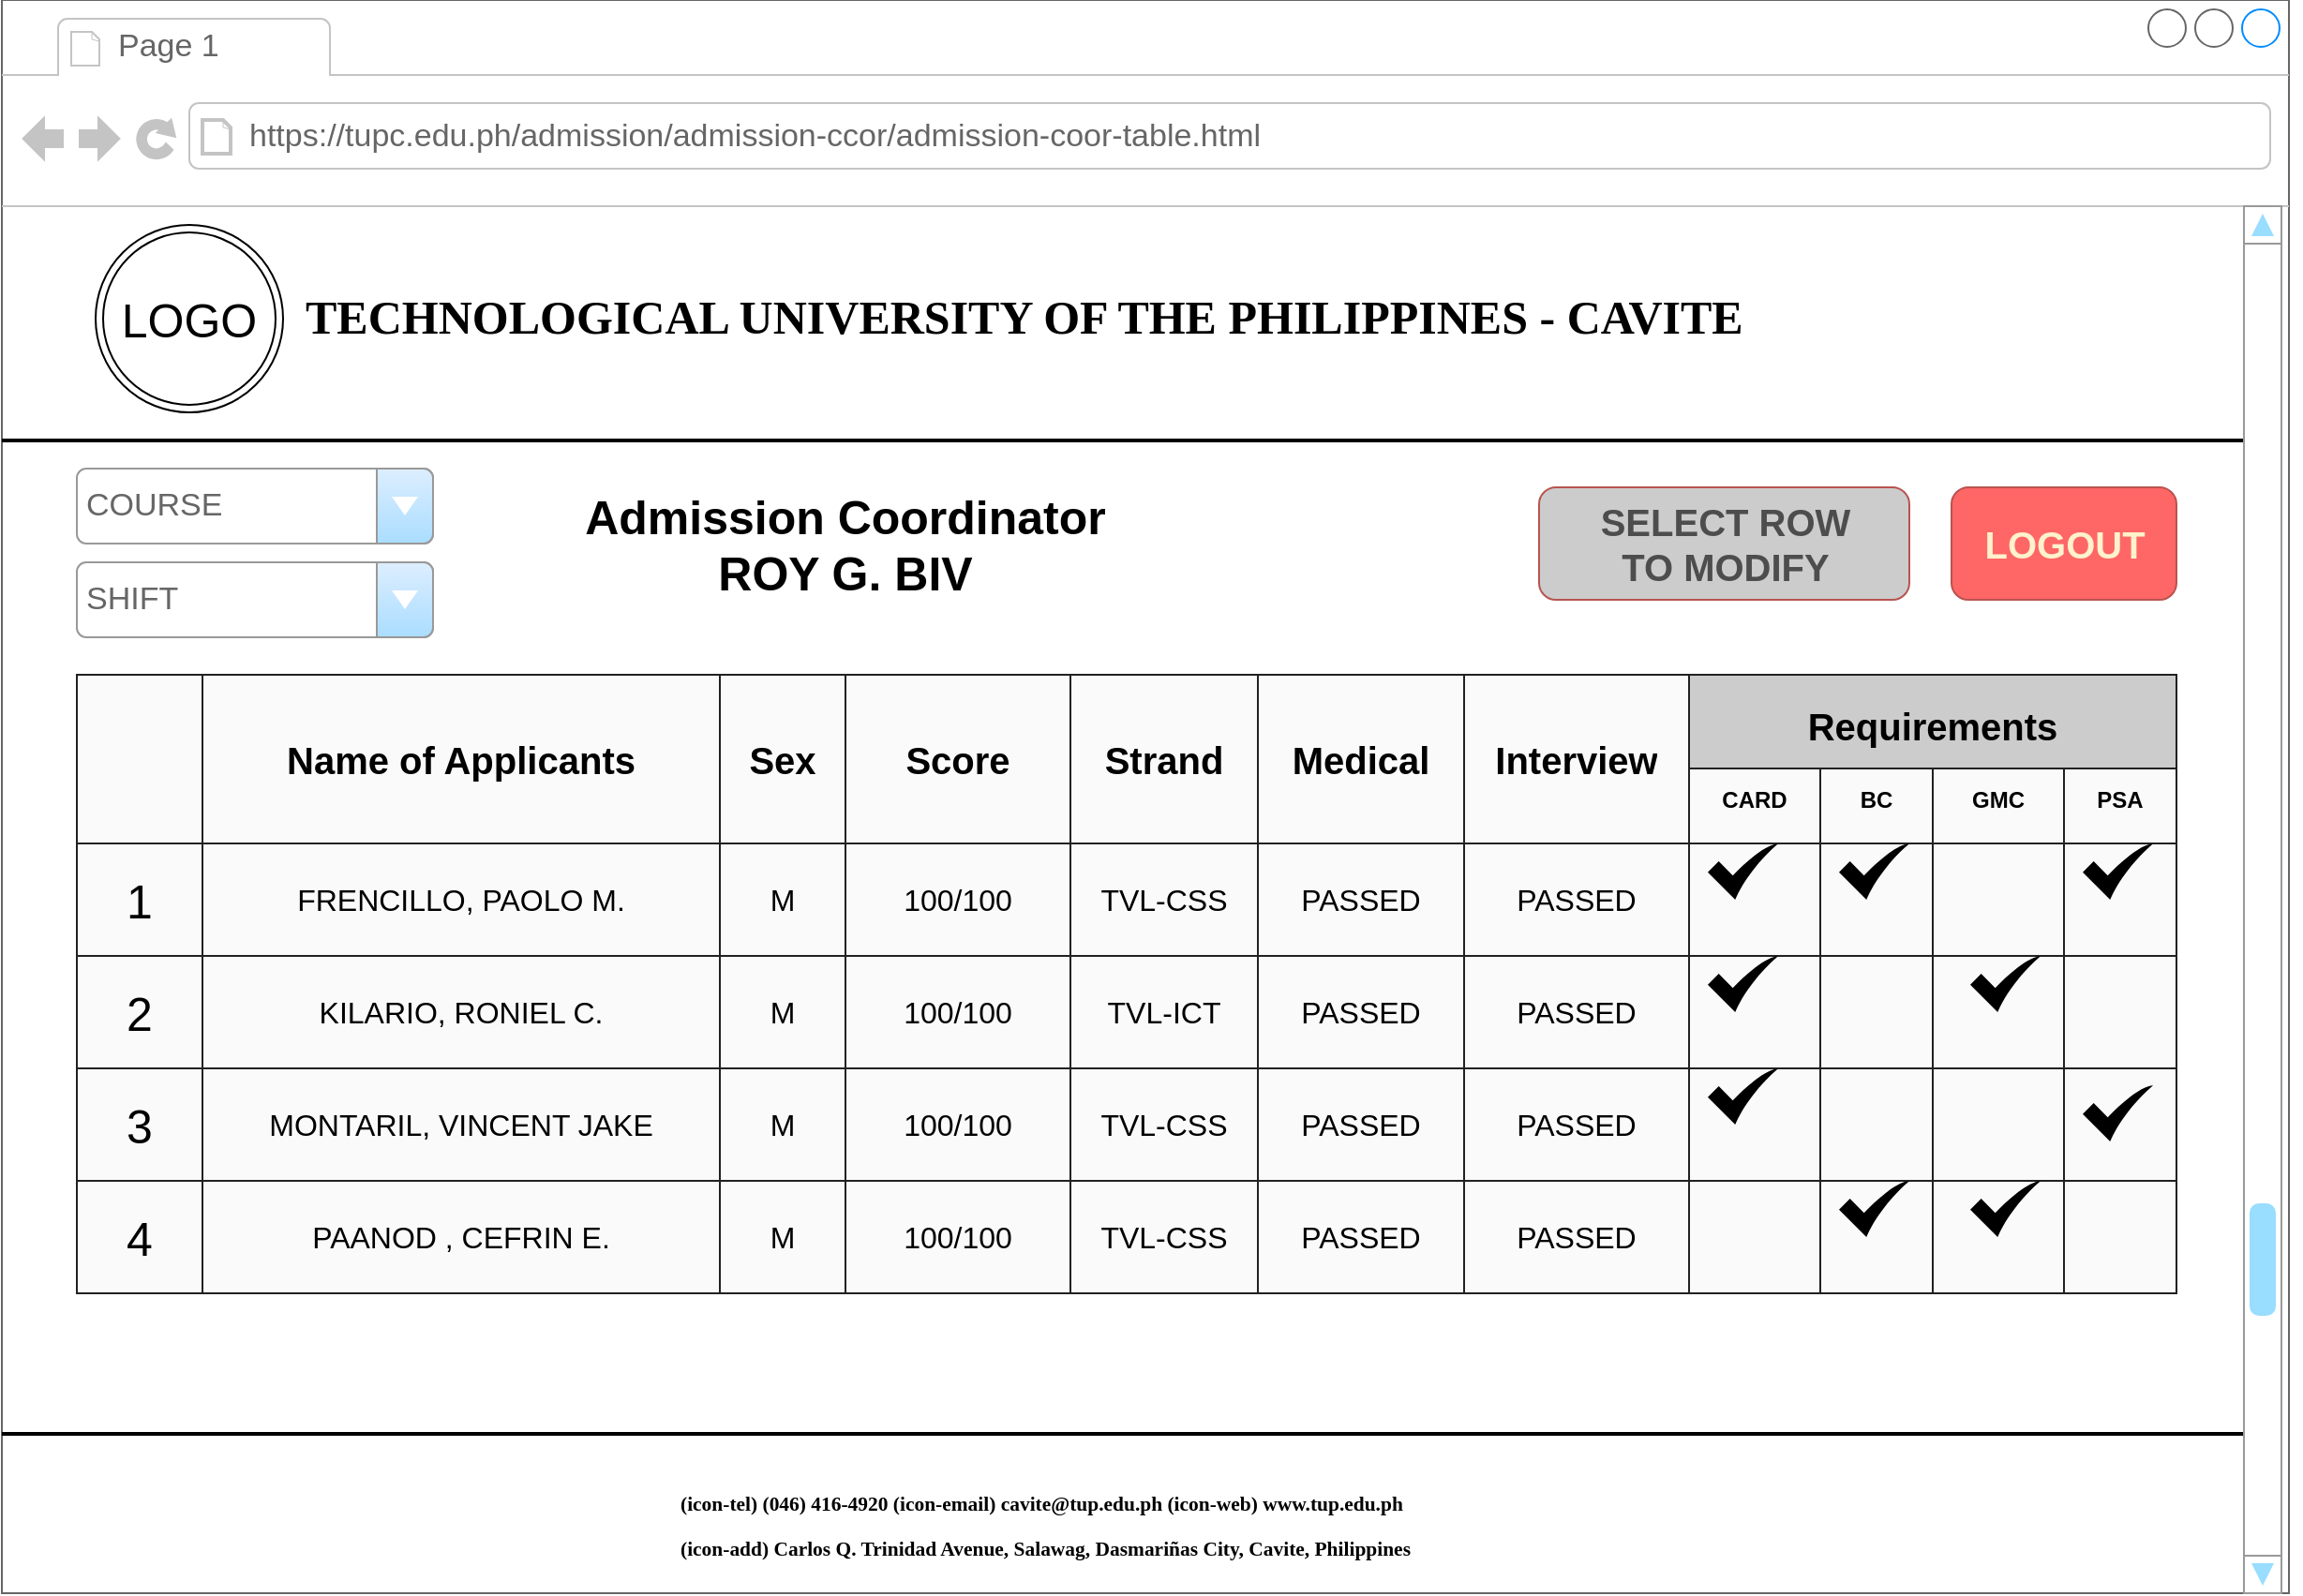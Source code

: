 <mxfile version="15.5.9" type="device"><diagram name="Page-1" id="03018318-947c-dd8e-b7a3-06fadd420f32"><mxGraphModel dx="-1179" dy="474" grid="1" gridSize="10" guides="1" tooltips="1" connect="1" arrows="1" fold="1" page="1" pageScale="1" pageWidth="1100" pageHeight="850" background="none" math="0" shadow="0"><root><mxCell id="0"/><mxCell id="1" parent="0"/><mxCell id="n0NQXah2rbM82Z7HPVSo-34" value="" style="strokeWidth=1;shadow=0;dashed=0;align=center;html=1;shape=mxgraph.mockup.containers.browserWindow;rSize=0;strokeColor=none;strokeColor2=#008cff;strokeColor3=#c4c4c4;mainText=,;recursiveResize=0;fontSize=25;fillColor=none;" parent="1" vertex="1"><mxGeometry x="2530" y="10" width="1220" height="850" as="geometry"/></mxCell><mxCell id="n0NQXah2rbM82Z7HPVSo-35" value="" style="line;strokeWidth=2;html=1;fontSize=25;" parent="n0NQXah2rbM82Z7HPVSo-34" vertex="1"><mxGeometry y="760" width="1210" height="10" as="geometry"/></mxCell><mxCell id="n0NQXah2rbM82Z7HPVSo-36" value="Page 1" style="strokeWidth=1;shadow=0;dashed=0;align=center;html=1;shape=mxgraph.mockup.containers.anchor;fontSize=17;fontColor=#666666;align=left;" parent="n0NQXah2rbM82Z7HPVSo-34" vertex="1"><mxGeometry x="60" y="12" width="110" height="26" as="geometry"/></mxCell><mxCell id="n0NQXah2rbM82Z7HPVSo-37" value="https://tupc.edu.ph/admission/admission-ccor/admission-coor-table.html" style="strokeWidth=1;shadow=0;dashed=0;align=center;html=1;shape=mxgraph.mockup.containers.anchor;rSize=0;fontSize=17;fontColor=#666666;align=left;" parent="n0NQXah2rbM82Z7HPVSo-34" vertex="1"><mxGeometry x="130" y="60" width="250" height="26" as="geometry"/></mxCell><mxCell id="n0NQXah2rbM82Z7HPVSo-38" value="&lt;h1&gt;&lt;b&gt;&lt;font style=&quot;font-size: 25px&quot;&gt;TECHNOLOGICAL UNIVERSITY OF THE PHILIPPINES - CAVITE&lt;/font&gt;&lt;/b&gt;&lt;/h1&gt;" style="text;html=1;points=[];align=left;verticalAlign=top;spacingTop=-4;fontSize=14;fontFamily=Verdana" parent="n0NQXah2rbM82Z7HPVSo-34" vertex="1"><mxGeometry x="160" y="130" width="540" height="60" as="geometry"/></mxCell><mxCell id="n0NQXah2rbM82Z7HPVSo-39" value="LOGO" style="ellipse;shape=doubleEllipse;whiteSpace=wrap;html=1;fontSize=25;" parent="n0NQXah2rbM82Z7HPVSo-34" vertex="1"><mxGeometry x="50" y="120" width="100" height="100" as="geometry"/></mxCell><mxCell id="n0NQXah2rbM82Z7HPVSo-40" value="" style="line;strokeWidth=2;html=1;fontSize=25;" parent="n0NQXah2rbM82Z7HPVSo-34" vertex="1"><mxGeometry y="230" width="1210" height="10" as="geometry"/></mxCell><mxCell id="n0NQXah2rbM82Z7HPVSo-41" value="" style="verticalLabelPosition=bottom;shadow=0;dashed=0;align=center;html=1;verticalAlign=top;strokeWidth=1;shape=mxgraph.mockup.navigation.scrollBar;strokeColor=#999999;barPos=20;fillColor2=#99ddff;strokeColor2=none;direction=north;fontSize=25;" parent="n0NQXah2rbM82Z7HPVSo-34" vertex="1"><mxGeometry x="1196" y="110" width="30" height="740" as="geometry"/></mxCell><mxCell id="n0NQXah2rbM82Z7HPVSo-42" value="&lt;span style=&quot;font-family: &amp;#34;euphemia&amp;#34; ; font-size: 10.72px ; font-weight: 700&quot;&gt;(icon-tel) (046) 416-4920 (icon-email) cavite@tup.edu.ph (icon-web) www.tup.edu.ph&lt;br&gt;&lt;/span&gt;&lt;span style=&quot;font-family: &amp;#34;euphemia&amp;#34; ; font-size: 10.72px ; font-weight: 700&quot;&gt;(icon-add) Carlos Q. Trinidad Avenue, Salawag, Dasmariñas City, Cavite, Philippines&lt;/span&gt;&lt;span style=&quot;font-family: &amp;#34;euphemia&amp;#34; ; font-size: 10.72px ; font-weight: 700&quot;&gt;&lt;br&gt;&lt;/span&gt;" style="rounded=0;whiteSpace=wrap;html=1;fontSize=20;strokeWidth=1;fillColor=none;align=left;verticalAlign=top;strokeColor=none;" parent="n0NQXah2rbM82Z7HPVSo-34" vertex="1"><mxGeometry x="360" y="780" width="480" height="60" as="geometry"/></mxCell><mxCell id="n0NQXah2rbM82Z7HPVSo-217" value="" style="shape=table;startSize=0;container=1;collapsible=0;childLayout=tableLayout;fontSize=12;strokeColor=#212121;fillColor=#FAFAFA;" parent="n0NQXah2rbM82Z7HPVSo-34" vertex="1"><mxGeometry x="40" y="360" width="1120" height="330" as="geometry"/></mxCell><mxCell id="n0NQXah2rbM82Z7HPVSo-218" value="" style="shape=partialRectangle;collapsible=0;dropTarget=0;pointerEvents=0;fillColor=none;top=0;left=0;bottom=0;right=0;points=[[0,0.5],[1,0.5]];portConstraint=eastwest;fontSize=12;strokeColor=#212121;" parent="n0NQXah2rbM82Z7HPVSo-217" vertex="1"><mxGeometry width="1120" height="90" as="geometry"/></mxCell><mxCell id="n0NQXah2rbM82Z7HPVSo-219" value="" style="shape=partialRectangle;html=1;whiteSpace=wrap;connectable=0;overflow=hidden;fillColor=none;top=0;left=0;bottom=0;right=0;pointerEvents=1;fontSize=12;strokeColor=#212121;" parent="n0NQXah2rbM82Z7HPVSo-218" vertex="1"><mxGeometry width="67" height="90" as="geometry"><mxRectangle width="67" height="90" as="alternateBounds"/></mxGeometry></mxCell><mxCell id="n0NQXah2rbM82Z7HPVSo-220" value="&lt;span style=&quot;font-size: 20px&quot;&gt;&lt;b&gt;Name of Applicants&lt;/b&gt;&lt;/span&gt;" style="shape=partialRectangle;html=1;whiteSpace=wrap;connectable=0;overflow=hidden;fillColor=none;top=0;left=0;bottom=0;right=0;pointerEvents=1;fontSize=12;strokeColor=#212121;" parent="n0NQXah2rbM82Z7HPVSo-218" vertex="1"><mxGeometry x="67" width="276" height="90" as="geometry"><mxRectangle width="276" height="90" as="alternateBounds"/></mxGeometry></mxCell><mxCell id="n0NQXah2rbM82Z7HPVSo-221" value="&lt;font style=&quot;font-size: 20px&quot;&gt;&lt;b&gt;Sex&lt;/b&gt;&lt;/font&gt;" style="shape=partialRectangle;html=1;whiteSpace=wrap;connectable=0;overflow=hidden;fillColor=none;top=0;left=0;bottom=0;right=0;pointerEvents=1;fontSize=12;strokeColor=#212121;" parent="n0NQXah2rbM82Z7HPVSo-218" vertex="1"><mxGeometry x="343" width="67" height="90" as="geometry"><mxRectangle width="67" height="90" as="alternateBounds"/></mxGeometry></mxCell><mxCell id="n0NQXah2rbM82Z7HPVSo-222" value="&lt;font style=&quot;font-size: 20px&quot;&gt;&lt;b&gt;Score&lt;/b&gt;&lt;/font&gt;" style="shape=partialRectangle;html=1;whiteSpace=wrap;connectable=0;overflow=hidden;fillColor=none;top=0;left=0;bottom=0;right=0;pointerEvents=1;fontSize=12;strokeColor=#212121;" parent="n0NQXah2rbM82Z7HPVSo-218" vertex="1"><mxGeometry x="410" width="120" height="90" as="geometry"><mxRectangle width="120" height="90" as="alternateBounds"/></mxGeometry></mxCell><mxCell id="n0NQXah2rbM82Z7HPVSo-223" value="&lt;font style=&quot;font-size: 20px&quot;&gt;&lt;b&gt;Strand&lt;/b&gt;&lt;/font&gt;" style="shape=partialRectangle;html=1;whiteSpace=wrap;connectable=0;overflow=hidden;fillColor=none;top=0;left=0;bottom=0;right=0;pointerEvents=1;fontSize=12;strokeColor=#212121;" parent="n0NQXah2rbM82Z7HPVSo-218" vertex="1"><mxGeometry x="530" width="100" height="90" as="geometry"><mxRectangle width="100" height="90" as="alternateBounds"/></mxGeometry></mxCell><mxCell id="n0NQXah2rbM82Z7HPVSo-224" value="&lt;b&gt;&lt;font style=&quot;font-size: 20px&quot;&gt;Medical&lt;/font&gt;&lt;/b&gt;" style="shape=partialRectangle;html=1;whiteSpace=wrap;connectable=0;overflow=hidden;fillColor=none;top=0;left=0;bottom=0;right=0;pointerEvents=1;fontSize=12;strokeColor=#212121;" parent="n0NQXah2rbM82Z7HPVSo-218" vertex="1"><mxGeometry x="630" width="110" height="90" as="geometry"><mxRectangle width="110" height="90" as="alternateBounds"/></mxGeometry></mxCell><mxCell id="n0NQXah2rbM82Z7HPVSo-225" value="&lt;b&gt;&lt;font style=&quot;font-size: 20px&quot;&gt;Interview&lt;/font&gt;&lt;/b&gt;" style="shape=partialRectangle;html=1;whiteSpace=wrap;connectable=0;overflow=hidden;fillColor=none;top=0;left=0;bottom=0;right=0;pointerEvents=1;fontSize=12;strokeColor=#212121;" parent="n0NQXah2rbM82Z7HPVSo-218" vertex="1"><mxGeometry x="740" width="120" height="90" as="geometry"><mxRectangle width="120" height="90" as="alternateBounds"/></mxGeometry></mxCell><mxCell id="n0NQXah2rbM82Z7HPVSo-226" value="&lt;b&gt;&lt;br&gt;&lt;br&gt;&lt;br&gt;CARD&lt;/b&gt;" style="shape=partialRectangle;html=1;whiteSpace=wrap;connectable=0;overflow=hidden;fillColor=none;top=0;left=0;bottom=0;right=0;pointerEvents=1;fontSize=12;strokeColor=#212121;" parent="n0NQXah2rbM82Z7HPVSo-218" vertex="1"><mxGeometry x="860" width="70" height="90" as="geometry"><mxRectangle width="70" height="90" as="alternateBounds"/></mxGeometry></mxCell><mxCell id="n0NQXah2rbM82Z7HPVSo-227" value="&lt;b&gt;&lt;br&gt;&lt;br&gt;&lt;br&gt;BC&lt;/b&gt;" style="shape=partialRectangle;html=1;whiteSpace=wrap;connectable=0;overflow=hidden;fillColor=none;top=0;left=0;bottom=0;right=0;pointerEvents=1;fontSize=12;strokeColor=#212121;" parent="n0NQXah2rbM82Z7HPVSo-218" vertex="1"><mxGeometry x="930" width="60" height="90" as="geometry"><mxRectangle width="60" height="90" as="alternateBounds"/></mxGeometry></mxCell><mxCell id="n0NQXah2rbM82Z7HPVSo-228" value="&lt;b&gt;&lt;br&gt;&lt;br&gt;&lt;br&gt;GMC&lt;/b&gt;" style="shape=partialRectangle;html=1;whiteSpace=wrap;connectable=0;overflow=hidden;fillColor=none;top=0;left=0;bottom=0;right=0;pointerEvents=1;fontSize=12;strokeColor=#212121;" parent="n0NQXah2rbM82Z7HPVSo-218" vertex="1"><mxGeometry x="990" width="70" height="90" as="geometry"><mxRectangle width="70" height="90" as="alternateBounds"/></mxGeometry></mxCell><mxCell id="n0NQXah2rbM82Z7HPVSo-229" value="&lt;b&gt;&lt;br&gt;&lt;br&gt;&lt;br&gt;PSA&lt;/b&gt;" style="shape=partialRectangle;html=1;whiteSpace=wrap;connectable=0;overflow=hidden;fillColor=none;top=0;left=0;bottom=0;right=0;pointerEvents=1;fontSize=12;strokeColor=#212121;" parent="n0NQXah2rbM82Z7HPVSo-218" vertex="1"><mxGeometry x="1060" width="60" height="90" as="geometry"><mxRectangle width="60" height="90" as="alternateBounds"/></mxGeometry></mxCell><mxCell id="n0NQXah2rbM82Z7HPVSo-230" value="" style="shape=partialRectangle;collapsible=0;dropTarget=0;pointerEvents=0;fillColor=none;top=0;left=0;bottom=0;right=0;points=[[0,0.5],[1,0.5]];portConstraint=eastwest;fontSize=12;strokeColor=#212121;" parent="n0NQXah2rbM82Z7HPVSo-217" vertex="1"><mxGeometry y="90" width="1120" height="60" as="geometry"/></mxCell><mxCell id="n0NQXah2rbM82Z7HPVSo-231" value="&lt;font style=&quot;font-size: 25px&quot;&gt;1&lt;/font&gt;" style="shape=partialRectangle;html=1;whiteSpace=wrap;connectable=0;overflow=hidden;fillColor=none;top=0;left=0;bottom=0;right=0;pointerEvents=1;fontSize=12;strokeColor=#212121;" parent="n0NQXah2rbM82Z7HPVSo-230" vertex="1"><mxGeometry width="67" height="60" as="geometry"><mxRectangle width="67" height="60" as="alternateBounds"/></mxGeometry></mxCell><mxCell id="n0NQXah2rbM82Z7HPVSo-232" value="&lt;font style=&quot;font-size: 16px&quot;&gt;FRENCILLO, PAOLO M.&lt;/font&gt;" style="shape=partialRectangle;html=1;whiteSpace=wrap;connectable=0;overflow=hidden;fillColor=none;top=0;left=0;bottom=0;right=0;pointerEvents=1;fontSize=12;strokeColor=#212121;" parent="n0NQXah2rbM82Z7HPVSo-230" vertex="1"><mxGeometry x="67" width="276" height="60" as="geometry"><mxRectangle width="276" height="60" as="alternateBounds"/></mxGeometry></mxCell><mxCell id="n0NQXah2rbM82Z7HPVSo-233" value="&lt;font style=&quot;font-size: 16px&quot;&gt;M&lt;/font&gt;" style="shape=partialRectangle;html=1;whiteSpace=wrap;connectable=0;overflow=hidden;fillColor=none;top=0;left=0;bottom=0;right=0;pointerEvents=1;fontSize=12;strokeColor=#212121;" parent="n0NQXah2rbM82Z7HPVSo-230" vertex="1"><mxGeometry x="343" width="67" height="60" as="geometry"><mxRectangle width="67" height="60" as="alternateBounds"/></mxGeometry></mxCell><mxCell id="n0NQXah2rbM82Z7HPVSo-234" value="&lt;font style=&quot;font-size: 16px&quot;&gt;100/100&lt;/font&gt;" style="shape=partialRectangle;html=1;whiteSpace=wrap;connectable=0;overflow=hidden;fillColor=none;top=0;left=0;bottom=0;right=0;pointerEvents=1;fontSize=12;strokeColor=#212121;" parent="n0NQXah2rbM82Z7HPVSo-230" vertex="1"><mxGeometry x="410" width="120" height="60" as="geometry"><mxRectangle width="120" height="60" as="alternateBounds"/></mxGeometry></mxCell><mxCell id="n0NQXah2rbM82Z7HPVSo-235" value="&lt;font style=&quot;font-size: 16px&quot;&gt;TVL-CSS&lt;/font&gt;" style="shape=partialRectangle;html=1;whiteSpace=wrap;connectable=0;overflow=hidden;fillColor=none;top=0;left=0;bottom=0;right=0;pointerEvents=1;fontSize=12;strokeColor=#212121;" parent="n0NQXah2rbM82Z7HPVSo-230" vertex="1"><mxGeometry x="530" width="100" height="60" as="geometry"><mxRectangle width="100" height="60" as="alternateBounds"/></mxGeometry></mxCell><mxCell id="n0NQXah2rbM82Z7HPVSo-236" value="&lt;font style=&quot;font-size: 16px&quot;&gt;PASSED&lt;/font&gt;" style="shape=partialRectangle;html=1;whiteSpace=wrap;connectable=0;overflow=hidden;fillColor=none;top=0;left=0;bottom=0;right=0;pointerEvents=1;fontSize=12;strokeColor=#212121;" parent="n0NQXah2rbM82Z7HPVSo-230" vertex="1"><mxGeometry x="630" width="110" height="60" as="geometry"><mxRectangle width="110" height="60" as="alternateBounds"/></mxGeometry></mxCell><mxCell id="n0NQXah2rbM82Z7HPVSo-237" value="&lt;font style=&quot;font-size: 16px&quot;&gt;PASSED&lt;/font&gt;" style="shape=partialRectangle;html=1;whiteSpace=wrap;connectable=0;overflow=hidden;fillColor=none;top=0;left=0;bottom=0;right=0;pointerEvents=1;fontSize=12;strokeColor=#212121;" parent="n0NQXah2rbM82Z7HPVSo-230" vertex="1"><mxGeometry x="740" width="120" height="60" as="geometry"><mxRectangle width="120" height="60" as="alternateBounds"/></mxGeometry></mxCell><mxCell id="n0NQXah2rbM82Z7HPVSo-238" value="" style="shape=partialRectangle;html=1;whiteSpace=wrap;connectable=0;overflow=hidden;fillColor=none;top=0;left=0;bottom=0;right=0;pointerEvents=1;fontSize=12;strokeColor=#212121;" parent="n0NQXah2rbM82Z7HPVSo-230" vertex="1"><mxGeometry x="860" width="70" height="60" as="geometry"><mxRectangle width="70" height="60" as="alternateBounds"/></mxGeometry></mxCell><mxCell id="n0NQXah2rbM82Z7HPVSo-239" value="" style="shape=partialRectangle;html=1;whiteSpace=wrap;connectable=0;overflow=hidden;fillColor=none;top=0;left=0;bottom=0;right=0;pointerEvents=1;fontSize=12;strokeColor=#212121;" parent="n0NQXah2rbM82Z7HPVSo-230" vertex="1"><mxGeometry x="930" width="60" height="60" as="geometry"><mxRectangle width="60" height="60" as="alternateBounds"/></mxGeometry></mxCell><mxCell id="n0NQXah2rbM82Z7HPVSo-240" value="" style="shape=partialRectangle;html=1;whiteSpace=wrap;connectable=0;overflow=hidden;fillColor=none;top=0;left=0;bottom=0;right=0;pointerEvents=1;fontSize=12;strokeColor=#212121;" parent="n0NQXah2rbM82Z7HPVSo-230" vertex="1"><mxGeometry x="990" width="70" height="60" as="geometry"><mxRectangle width="70" height="60" as="alternateBounds"/></mxGeometry></mxCell><mxCell id="n0NQXah2rbM82Z7HPVSo-241" value="" style="shape=partialRectangle;html=1;whiteSpace=wrap;connectable=0;overflow=hidden;fillColor=none;top=0;left=0;bottom=0;right=0;pointerEvents=1;fontSize=12;strokeColor=#212121;" parent="n0NQXah2rbM82Z7HPVSo-230" vertex="1"><mxGeometry x="1060" width="60" height="60" as="geometry"><mxRectangle width="60" height="60" as="alternateBounds"/></mxGeometry></mxCell><mxCell id="n0NQXah2rbM82Z7HPVSo-242" value="" style="shape=partialRectangle;collapsible=0;dropTarget=0;pointerEvents=0;fillColor=none;top=0;left=0;bottom=0;right=0;points=[[0,0.5],[1,0.5]];portConstraint=eastwest;fontSize=12;strokeColor=#212121;" parent="n0NQXah2rbM82Z7HPVSo-217" vertex="1"><mxGeometry y="150" width="1120" height="60" as="geometry"/></mxCell><mxCell id="n0NQXah2rbM82Z7HPVSo-243" value="&lt;font style=&quot;font-size: 25px&quot;&gt;2&lt;/font&gt;" style="shape=partialRectangle;html=1;whiteSpace=wrap;connectable=0;overflow=hidden;fillColor=none;top=0;left=0;bottom=0;right=0;pointerEvents=1;fontSize=12;strokeColor=#212121;" parent="n0NQXah2rbM82Z7HPVSo-242" vertex="1"><mxGeometry width="67" height="60" as="geometry"><mxRectangle width="67" height="60" as="alternateBounds"/></mxGeometry></mxCell><mxCell id="n0NQXah2rbM82Z7HPVSo-244" value="&lt;span style=&quot;font-size: 16px&quot;&gt;KILARIO, RONIEL C.&lt;/span&gt;" style="shape=partialRectangle;html=1;whiteSpace=wrap;connectable=0;overflow=hidden;fillColor=none;top=0;left=0;bottom=0;right=0;pointerEvents=1;fontSize=12;strokeColor=#212121;" parent="n0NQXah2rbM82Z7HPVSo-242" vertex="1"><mxGeometry x="67" width="276" height="60" as="geometry"><mxRectangle width="276" height="60" as="alternateBounds"/></mxGeometry></mxCell><mxCell id="n0NQXah2rbM82Z7HPVSo-245" value="&lt;span style=&quot;font-size: 16px&quot;&gt;M&lt;/span&gt;" style="shape=partialRectangle;html=1;whiteSpace=wrap;connectable=0;overflow=hidden;fillColor=none;top=0;left=0;bottom=0;right=0;pointerEvents=1;fontSize=12;strokeColor=#212121;" parent="n0NQXah2rbM82Z7HPVSo-242" vertex="1"><mxGeometry x="343" width="67" height="60" as="geometry"><mxRectangle width="67" height="60" as="alternateBounds"/></mxGeometry></mxCell><mxCell id="n0NQXah2rbM82Z7HPVSo-246" value="&lt;span style=&quot;font-size: 16px&quot;&gt;100/100&lt;/span&gt;" style="shape=partialRectangle;html=1;whiteSpace=wrap;connectable=0;overflow=hidden;fillColor=none;top=0;left=0;bottom=0;right=0;pointerEvents=1;fontSize=12;strokeColor=#212121;" parent="n0NQXah2rbM82Z7HPVSo-242" vertex="1"><mxGeometry x="410" width="120" height="60" as="geometry"><mxRectangle width="120" height="60" as="alternateBounds"/></mxGeometry></mxCell><mxCell id="n0NQXah2rbM82Z7HPVSo-247" value="&lt;span style=&quot;font-size: 16px&quot;&gt;TVL-ICT&lt;/span&gt;" style="shape=partialRectangle;html=1;whiteSpace=wrap;connectable=0;overflow=hidden;fillColor=none;top=0;left=0;bottom=0;right=0;pointerEvents=1;fontSize=12;strokeColor=#212121;" parent="n0NQXah2rbM82Z7HPVSo-242" vertex="1"><mxGeometry x="530" width="100" height="60" as="geometry"><mxRectangle width="100" height="60" as="alternateBounds"/></mxGeometry></mxCell><mxCell id="n0NQXah2rbM82Z7HPVSo-248" value="&lt;span style=&quot;font-size: 16px&quot;&gt;PASSED&lt;/span&gt;" style="shape=partialRectangle;html=1;whiteSpace=wrap;connectable=0;overflow=hidden;fillColor=none;top=0;left=0;bottom=0;right=0;pointerEvents=1;fontSize=12;strokeColor=#212121;" parent="n0NQXah2rbM82Z7HPVSo-242" vertex="1"><mxGeometry x="630" width="110" height="60" as="geometry"><mxRectangle width="110" height="60" as="alternateBounds"/></mxGeometry></mxCell><mxCell id="n0NQXah2rbM82Z7HPVSo-249" value="&lt;span style=&quot;font-size: 16px&quot;&gt;PASSED&lt;/span&gt;" style="shape=partialRectangle;html=1;whiteSpace=wrap;connectable=0;overflow=hidden;fillColor=none;top=0;left=0;bottom=0;right=0;pointerEvents=1;fontSize=12;strokeColor=#212121;" parent="n0NQXah2rbM82Z7HPVSo-242" vertex="1"><mxGeometry x="740" width="120" height="60" as="geometry"><mxRectangle width="120" height="60" as="alternateBounds"/></mxGeometry></mxCell><mxCell id="n0NQXah2rbM82Z7HPVSo-250" value="" style="shape=partialRectangle;html=1;whiteSpace=wrap;connectable=0;overflow=hidden;fillColor=none;top=0;left=0;bottom=0;right=0;pointerEvents=1;fontSize=12;strokeColor=#212121;" parent="n0NQXah2rbM82Z7HPVSo-242" vertex="1"><mxGeometry x="860" width="70" height="60" as="geometry"><mxRectangle width="70" height="60" as="alternateBounds"/></mxGeometry></mxCell><mxCell id="n0NQXah2rbM82Z7HPVSo-251" value="" style="shape=partialRectangle;html=1;whiteSpace=wrap;connectable=0;overflow=hidden;fillColor=none;top=0;left=0;bottom=0;right=0;pointerEvents=1;fontSize=12;strokeColor=#212121;" parent="n0NQXah2rbM82Z7HPVSo-242" vertex="1"><mxGeometry x="930" width="60" height="60" as="geometry"><mxRectangle width="60" height="60" as="alternateBounds"/></mxGeometry></mxCell><mxCell id="n0NQXah2rbM82Z7HPVSo-252" value="" style="shape=partialRectangle;html=1;whiteSpace=wrap;connectable=0;overflow=hidden;fillColor=none;top=0;left=0;bottom=0;right=0;pointerEvents=1;fontSize=12;strokeColor=#212121;" parent="n0NQXah2rbM82Z7HPVSo-242" vertex="1"><mxGeometry x="990" width="70" height="60" as="geometry"><mxRectangle width="70" height="60" as="alternateBounds"/></mxGeometry></mxCell><mxCell id="n0NQXah2rbM82Z7HPVSo-253" value="" style="shape=partialRectangle;html=1;whiteSpace=wrap;connectable=0;overflow=hidden;fillColor=none;top=0;left=0;bottom=0;right=0;pointerEvents=1;fontSize=12;strokeColor=#212121;" parent="n0NQXah2rbM82Z7HPVSo-242" vertex="1"><mxGeometry x="1060" width="60" height="60" as="geometry"><mxRectangle width="60" height="60" as="alternateBounds"/></mxGeometry></mxCell><mxCell id="n0NQXah2rbM82Z7HPVSo-254" value="" style="shape=partialRectangle;collapsible=0;dropTarget=0;pointerEvents=0;fillColor=none;top=0;left=0;bottom=0;right=0;points=[[0,0.5],[1,0.5]];portConstraint=eastwest;fontSize=12;strokeColor=#212121;" parent="n0NQXah2rbM82Z7HPVSo-217" vertex="1"><mxGeometry y="210" width="1120" height="60" as="geometry"/></mxCell><mxCell id="n0NQXah2rbM82Z7HPVSo-255" value="&lt;font style=&quot;font-size: 25px&quot;&gt;3&lt;/font&gt;" style="shape=partialRectangle;html=1;whiteSpace=wrap;connectable=0;overflow=hidden;fillColor=none;top=0;left=0;bottom=0;right=0;pointerEvents=1;fontSize=12;strokeColor=#212121;" parent="n0NQXah2rbM82Z7HPVSo-254" vertex="1"><mxGeometry width="67" height="60" as="geometry"><mxRectangle width="67" height="60" as="alternateBounds"/></mxGeometry></mxCell><mxCell id="n0NQXah2rbM82Z7HPVSo-256" value="&lt;span style=&quot;font-size: 16px&quot;&gt;MONTARIL, VINCENT JAKE&lt;/span&gt;" style="shape=partialRectangle;html=1;whiteSpace=wrap;connectable=0;overflow=hidden;fillColor=none;top=0;left=0;bottom=0;right=0;pointerEvents=1;fontSize=12;strokeColor=#212121;" parent="n0NQXah2rbM82Z7HPVSo-254" vertex="1"><mxGeometry x="67" width="276" height="60" as="geometry"><mxRectangle width="276" height="60" as="alternateBounds"/></mxGeometry></mxCell><mxCell id="n0NQXah2rbM82Z7HPVSo-257" value="&lt;span style=&quot;font-size: 16px&quot;&gt;M&lt;/span&gt;" style="shape=partialRectangle;html=1;whiteSpace=wrap;connectable=0;overflow=hidden;fillColor=none;top=0;left=0;bottom=0;right=0;pointerEvents=1;fontSize=12;strokeColor=#212121;" parent="n0NQXah2rbM82Z7HPVSo-254" vertex="1"><mxGeometry x="343" width="67" height="60" as="geometry"><mxRectangle width="67" height="60" as="alternateBounds"/></mxGeometry></mxCell><mxCell id="n0NQXah2rbM82Z7HPVSo-258" value="&lt;span style=&quot;font-size: 16px&quot;&gt;100/100&lt;/span&gt;" style="shape=partialRectangle;html=1;whiteSpace=wrap;connectable=0;overflow=hidden;fillColor=none;top=0;left=0;bottom=0;right=0;pointerEvents=1;fontSize=12;strokeColor=#212121;" parent="n0NQXah2rbM82Z7HPVSo-254" vertex="1"><mxGeometry x="410" width="120" height="60" as="geometry"><mxRectangle width="120" height="60" as="alternateBounds"/></mxGeometry></mxCell><mxCell id="n0NQXah2rbM82Z7HPVSo-259" value="&lt;span style=&quot;font-size: 16px&quot;&gt;TVL-CSS&lt;/span&gt;" style="shape=partialRectangle;html=1;whiteSpace=wrap;connectable=0;overflow=hidden;fillColor=none;top=0;left=0;bottom=0;right=0;pointerEvents=1;fontSize=12;strokeColor=#212121;" parent="n0NQXah2rbM82Z7HPVSo-254" vertex="1"><mxGeometry x="530" width="100" height="60" as="geometry"><mxRectangle width="100" height="60" as="alternateBounds"/></mxGeometry></mxCell><mxCell id="n0NQXah2rbM82Z7HPVSo-260" value="&lt;span style=&quot;font-size: 16px&quot;&gt;PASSED&lt;/span&gt;" style="shape=partialRectangle;html=1;whiteSpace=wrap;connectable=0;overflow=hidden;fillColor=none;top=0;left=0;bottom=0;right=0;pointerEvents=1;fontSize=12;strokeColor=#212121;" parent="n0NQXah2rbM82Z7HPVSo-254" vertex="1"><mxGeometry x="630" width="110" height="60" as="geometry"><mxRectangle width="110" height="60" as="alternateBounds"/></mxGeometry></mxCell><mxCell id="n0NQXah2rbM82Z7HPVSo-261" value="&lt;span style=&quot;font-size: 16px&quot;&gt;PASSED&lt;/span&gt;" style="shape=partialRectangle;html=1;whiteSpace=wrap;connectable=0;overflow=hidden;fillColor=none;top=0;left=0;bottom=0;right=0;pointerEvents=1;fontSize=12;strokeColor=#212121;" parent="n0NQXah2rbM82Z7HPVSo-254" vertex="1"><mxGeometry x="740" width="120" height="60" as="geometry"><mxRectangle width="120" height="60" as="alternateBounds"/></mxGeometry></mxCell><mxCell id="n0NQXah2rbM82Z7HPVSo-262" value="" style="shape=partialRectangle;html=1;whiteSpace=wrap;connectable=0;overflow=hidden;fillColor=none;top=0;left=0;bottom=0;right=0;pointerEvents=1;fontSize=12;strokeColor=#212121;" parent="n0NQXah2rbM82Z7HPVSo-254" vertex="1"><mxGeometry x="860" width="70" height="60" as="geometry"><mxRectangle width="70" height="60" as="alternateBounds"/></mxGeometry></mxCell><mxCell id="n0NQXah2rbM82Z7HPVSo-263" value="" style="shape=partialRectangle;html=1;whiteSpace=wrap;connectable=0;overflow=hidden;fillColor=none;top=0;left=0;bottom=0;right=0;pointerEvents=1;fontSize=12;strokeColor=#212121;" parent="n0NQXah2rbM82Z7HPVSo-254" vertex="1"><mxGeometry x="930" width="60" height="60" as="geometry"><mxRectangle width="60" height="60" as="alternateBounds"/></mxGeometry></mxCell><mxCell id="n0NQXah2rbM82Z7HPVSo-264" value="" style="shape=partialRectangle;html=1;whiteSpace=wrap;connectable=0;overflow=hidden;fillColor=none;top=0;left=0;bottom=0;right=0;pointerEvents=1;fontSize=12;strokeColor=#212121;" parent="n0NQXah2rbM82Z7HPVSo-254" vertex="1"><mxGeometry x="990" width="70" height="60" as="geometry"><mxRectangle width="70" height="60" as="alternateBounds"/></mxGeometry></mxCell><mxCell id="n0NQXah2rbM82Z7HPVSo-265" value="" style="shape=partialRectangle;html=1;whiteSpace=wrap;connectable=0;overflow=hidden;fillColor=none;top=0;left=0;bottom=0;right=0;pointerEvents=1;fontSize=12;strokeColor=#212121;" parent="n0NQXah2rbM82Z7HPVSo-254" vertex="1"><mxGeometry x="1060" width="60" height="60" as="geometry"><mxRectangle width="60" height="60" as="alternateBounds"/></mxGeometry></mxCell><mxCell id="WBk9AIBsHo9jGleV-qTt-47" style="shape=partialRectangle;collapsible=0;dropTarget=0;pointerEvents=0;fillColor=none;top=0;left=0;bottom=0;right=0;points=[[0,0.5],[1,0.5]];portConstraint=eastwest;fontSize=12;strokeColor=#212121;" parent="n0NQXah2rbM82Z7HPVSo-217" vertex="1"><mxGeometry y="270" width="1120" height="60" as="geometry"/></mxCell><mxCell id="WBk9AIBsHo9jGleV-qTt-48" value="&lt;font style=&quot;font-size: 25px&quot;&gt;4&lt;/font&gt;" style="shape=partialRectangle;html=1;whiteSpace=wrap;connectable=0;overflow=hidden;fillColor=none;top=0;left=0;bottom=0;right=0;pointerEvents=1;fontSize=12;strokeColor=#212121;" parent="WBk9AIBsHo9jGleV-qTt-47" vertex="1"><mxGeometry width="67" height="60" as="geometry"><mxRectangle width="67" height="60" as="alternateBounds"/></mxGeometry></mxCell><mxCell id="WBk9AIBsHo9jGleV-qTt-49" value="&lt;span style=&quot;font-size: 16px&quot;&gt;PAANOD , CEFRIN E.&lt;/span&gt;" style="shape=partialRectangle;html=1;whiteSpace=wrap;connectable=0;overflow=hidden;fillColor=none;top=0;left=0;bottom=0;right=0;pointerEvents=1;fontSize=12;strokeColor=#212121;" parent="WBk9AIBsHo9jGleV-qTt-47" vertex="1"><mxGeometry x="67" width="276" height="60" as="geometry"><mxRectangle width="276" height="60" as="alternateBounds"/></mxGeometry></mxCell><mxCell id="WBk9AIBsHo9jGleV-qTt-50" value="&lt;span style=&quot;font-size: 16px&quot;&gt;M&lt;/span&gt;" style="shape=partialRectangle;html=1;whiteSpace=wrap;connectable=0;overflow=hidden;fillColor=none;top=0;left=0;bottom=0;right=0;pointerEvents=1;fontSize=12;strokeColor=#212121;" parent="WBk9AIBsHo9jGleV-qTt-47" vertex="1"><mxGeometry x="343" width="67" height="60" as="geometry"><mxRectangle width="67" height="60" as="alternateBounds"/></mxGeometry></mxCell><mxCell id="WBk9AIBsHo9jGleV-qTt-51" value="&lt;span style=&quot;font-size: 16px&quot;&gt;100/100&lt;/span&gt;" style="shape=partialRectangle;html=1;whiteSpace=wrap;connectable=0;overflow=hidden;fillColor=none;top=0;left=0;bottom=0;right=0;pointerEvents=1;fontSize=12;strokeColor=#212121;" parent="WBk9AIBsHo9jGleV-qTt-47" vertex="1"><mxGeometry x="410" width="120" height="60" as="geometry"><mxRectangle width="120" height="60" as="alternateBounds"/></mxGeometry></mxCell><mxCell id="WBk9AIBsHo9jGleV-qTt-52" value="&lt;span style=&quot;font-size: 16px&quot;&gt;TVL-CSS&lt;/span&gt;" style="shape=partialRectangle;html=1;whiteSpace=wrap;connectable=0;overflow=hidden;fillColor=none;top=0;left=0;bottom=0;right=0;pointerEvents=1;fontSize=12;strokeColor=#212121;" parent="WBk9AIBsHo9jGleV-qTt-47" vertex="1"><mxGeometry x="530" width="100" height="60" as="geometry"><mxRectangle width="100" height="60" as="alternateBounds"/></mxGeometry></mxCell><mxCell id="WBk9AIBsHo9jGleV-qTt-53" value="&lt;span style=&quot;font-size: 16px&quot;&gt;PASSED&lt;/span&gt;" style="shape=partialRectangle;html=1;whiteSpace=wrap;connectable=0;overflow=hidden;fillColor=none;top=0;left=0;bottom=0;right=0;pointerEvents=1;fontSize=12;strokeColor=#212121;" parent="WBk9AIBsHo9jGleV-qTt-47" vertex="1"><mxGeometry x="630" width="110" height="60" as="geometry"><mxRectangle width="110" height="60" as="alternateBounds"/></mxGeometry></mxCell><mxCell id="WBk9AIBsHo9jGleV-qTt-54" value="&lt;span style=&quot;font-size: 16px&quot;&gt;PASSED&lt;/span&gt;" style="shape=partialRectangle;html=1;whiteSpace=wrap;connectable=0;overflow=hidden;fillColor=none;top=0;left=0;bottom=0;right=0;pointerEvents=1;fontSize=12;strokeColor=#212121;" parent="WBk9AIBsHo9jGleV-qTt-47" vertex="1"><mxGeometry x="740" width="120" height="60" as="geometry"><mxRectangle width="120" height="60" as="alternateBounds"/></mxGeometry></mxCell><mxCell id="WBk9AIBsHo9jGleV-qTt-55" style="shape=partialRectangle;html=1;whiteSpace=wrap;connectable=0;overflow=hidden;fillColor=none;top=0;left=0;bottom=0;right=0;pointerEvents=1;fontSize=12;strokeColor=#212121;" parent="WBk9AIBsHo9jGleV-qTt-47" vertex="1"><mxGeometry x="860" width="70" height="60" as="geometry"><mxRectangle width="70" height="60" as="alternateBounds"/></mxGeometry></mxCell><mxCell id="WBk9AIBsHo9jGleV-qTt-56" style="shape=partialRectangle;html=1;whiteSpace=wrap;connectable=0;overflow=hidden;fillColor=none;top=0;left=0;bottom=0;right=0;pointerEvents=1;fontSize=12;strokeColor=#212121;" parent="WBk9AIBsHo9jGleV-qTt-47" vertex="1"><mxGeometry x="930" width="60" height="60" as="geometry"><mxRectangle width="60" height="60" as="alternateBounds"/></mxGeometry></mxCell><mxCell id="WBk9AIBsHo9jGleV-qTt-57" style="shape=partialRectangle;html=1;whiteSpace=wrap;connectable=0;overflow=hidden;fillColor=none;top=0;left=0;bottom=0;right=0;pointerEvents=1;fontSize=12;strokeColor=#212121;" parent="WBk9AIBsHo9jGleV-qTt-47" vertex="1"><mxGeometry x="990" width="70" height="60" as="geometry"><mxRectangle width="70" height="60" as="alternateBounds"/></mxGeometry></mxCell><mxCell id="WBk9AIBsHo9jGleV-qTt-58" style="shape=partialRectangle;html=1;whiteSpace=wrap;connectable=0;overflow=hidden;fillColor=none;top=0;left=0;bottom=0;right=0;pointerEvents=1;fontSize=12;strokeColor=#212121;" parent="WBk9AIBsHo9jGleV-qTt-47" vertex="1"><mxGeometry x="1060" width="60" height="60" as="geometry"><mxRectangle width="60" height="60" as="alternateBounds"/></mxGeometry></mxCell><mxCell id="n0NQXah2rbM82Z7HPVSo-266" value="&lt;font size=&quot;1&quot;&gt;&lt;b style=&quot;font-size: 20px&quot;&gt;Requirements&lt;/b&gt;&lt;/font&gt;" style="rounded=0;whiteSpace=wrap;html=1;fontSize=25;strokeColor=#212121;fillColor=#CCCCCC;" parent="n0NQXah2rbM82Z7HPVSo-34" vertex="1"><mxGeometry x="900" y="360" width="260" height="50" as="geometry"/></mxCell><mxCell id="WBk9AIBsHo9jGleV-qTt-59" value="COURSE" style="strokeWidth=1;shadow=0;dashed=0;align=center;html=1;shape=mxgraph.mockup.forms.comboBox;strokeColor=#999999;fillColor=#ddeeff;align=left;fillColor2=#aaddff;mainText=;fontColor=#666666;fontSize=17;spacingLeft=3;" parent="n0NQXah2rbM82Z7HPVSo-34" vertex="1"><mxGeometry x="40" y="250" width="190" height="40" as="geometry"/></mxCell><mxCell id="WBk9AIBsHo9jGleV-qTt-60" value="SHIFT" style="strokeWidth=1;shadow=0;dashed=0;align=center;html=1;shape=mxgraph.mockup.forms.comboBox;strokeColor=#999999;fillColor=#ddeeff;align=left;fillColor2=#aaddff;mainText=;fontColor=#666666;fontSize=17;spacingLeft=3;" parent="n0NQXah2rbM82Z7HPVSo-34" vertex="1"><mxGeometry x="40" y="300" width="190" height="40" as="geometry"/></mxCell><mxCell id="WBk9AIBsHo9jGleV-qTt-61" value="&lt;b&gt;&lt;font color=&quot;#fff2cc&quot; style=&quot;font-size: 20px&quot;&gt;LOGOUT&lt;/font&gt;&lt;/b&gt;" style="rounded=1;fillColor=#FF6666;align=center;strokeColor=#b85450;html=1;fontSize=12;sketch=0;" parent="n0NQXah2rbM82Z7HPVSo-34" vertex="1"><mxGeometry x="1040" y="260" width="120" height="60" as="geometry"/></mxCell><mxCell id="WBk9AIBsHo9jGleV-qTt-63" value="&lt;b&gt;&lt;font style=&quot;font-size: 25px&quot;&gt;Admission Coordinator&lt;br&gt;ROY G. BIV&lt;/font&gt;&lt;/b&gt;" style="text;html=1;strokeColor=none;fillColor=none;align=center;verticalAlign=middle;whiteSpace=wrap;rounded=0;fontSize=25;" parent="n0NQXah2rbM82Z7HPVSo-34" vertex="1"><mxGeometry x="270" y="275" width="360" height="30" as="geometry"/></mxCell><mxCell id="WBk9AIBsHo9jGleV-qTt-65" value="" style="sketch=0;html=1;aspect=fixed;strokeColor=none;shadow=0;align=center;verticalAlign=top;fillColor=#000000;shape=mxgraph.gcp2.check;fontSize=16;fontColor=#FFF2CC;" parent="n0NQXah2rbM82Z7HPVSo-34" vertex="1"><mxGeometry x="910" y="450" width="37.5" height="30" as="geometry"/></mxCell><mxCell id="WBk9AIBsHo9jGleV-qTt-150" value="" style="sketch=0;html=1;aspect=fixed;strokeColor=none;shadow=0;align=center;verticalAlign=top;fillColor=#000000;shape=mxgraph.gcp2.check;fontSize=16;fontColor=#FFF2CC;" parent="n0NQXah2rbM82Z7HPVSo-34" vertex="1"><mxGeometry x="910" y="510" width="37.5" height="30" as="geometry"/></mxCell><mxCell id="WBk9AIBsHo9jGleV-qTt-151" value="" style="sketch=0;html=1;aspect=fixed;strokeColor=none;shadow=0;align=center;verticalAlign=top;fillColor=#000000;shape=mxgraph.gcp2.check;fontSize=16;fontColor=#FFF2CC;" parent="n0NQXah2rbM82Z7HPVSo-34" vertex="1"><mxGeometry x="910" y="570" width="37.5" height="30" as="geometry"/></mxCell><mxCell id="WBk9AIBsHo9jGleV-qTt-152" value="" style="sketch=0;html=1;aspect=fixed;strokeColor=none;shadow=0;align=center;verticalAlign=top;fillColor=#000000;shape=mxgraph.gcp2.check;fontSize=16;fontColor=#FFF2CC;" parent="n0NQXah2rbM82Z7HPVSo-34" vertex="1"><mxGeometry x="980" y="630" width="37.5" height="30" as="geometry"/></mxCell><mxCell id="WBk9AIBsHo9jGleV-qTt-153" value="" style="sketch=0;html=1;aspect=fixed;strokeColor=none;shadow=0;align=center;verticalAlign=top;fillColor=#000000;shape=mxgraph.gcp2.check;fontSize=16;fontColor=#FFF2CC;" parent="n0NQXah2rbM82Z7HPVSo-34" vertex="1"><mxGeometry x="1050" y="510" width="37.5" height="30" as="geometry"/></mxCell><mxCell id="WBk9AIBsHo9jGleV-qTt-154" value="" style="sketch=0;html=1;aspect=fixed;strokeColor=none;shadow=0;align=center;verticalAlign=top;fillColor=#000000;shape=mxgraph.gcp2.check;fontSize=16;fontColor=#FFF2CC;" parent="n0NQXah2rbM82Z7HPVSo-34" vertex="1"><mxGeometry x="980" y="450" width="37.5" height="30" as="geometry"/></mxCell><mxCell id="WBk9AIBsHo9jGleV-qTt-155" value="" style="sketch=0;html=1;aspect=fixed;strokeColor=none;shadow=0;align=center;verticalAlign=top;fillColor=#000000;shape=mxgraph.gcp2.check;fontSize=16;fontColor=#FFF2CC;" parent="n0NQXah2rbM82Z7HPVSo-34" vertex="1"><mxGeometry x="1110" y="579" width="37.5" height="30" as="geometry"/></mxCell><mxCell id="WBk9AIBsHo9jGleV-qTt-156" value="" style="sketch=0;html=1;aspect=fixed;strokeColor=none;shadow=0;align=center;verticalAlign=top;fillColor=#000000;shape=mxgraph.gcp2.check;fontSize=16;fontColor=#FFF2CC;" parent="n0NQXah2rbM82Z7HPVSo-34" vertex="1"><mxGeometry x="1110" y="450" width="37.5" height="30" as="geometry"/></mxCell><mxCell id="WBk9AIBsHo9jGleV-qTt-157" value="" style="sketch=0;html=1;aspect=fixed;strokeColor=none;shadow=0;align=center;verticalAlign=top;fillColor=#000000;shape=mxgraph.gcp2.check;fontSize=16;fontColor=#FFF2CC;" parent="n0NQXah2rbM82Z7HPVSo-34" vertex="1"><mxGeometry x="1050" y="630" width="37.5" height="30" as="geometry"/></mxCell><mxCell id="WBk9AIBsHo9jGleV-qTt-158" value="&lt;b&gt;&lt;font style=&quot;font-size: 20px&quot; color=&quot;#4d4d4d&quot;&gt;SELECT ROW&lt;br&gt;TO MODIFY&lt;/font&gt;&lt;/b&gt;" style="rounded=1;fillColor=#CCCCCC;align=center;strokeColor=#b85450;html=1;fontSize=12;sketch=0;" parent="n0NQXah2rbM82Z7HPVSo-34" vertex="1"><mxGeometry x="820" y="260" width="197.5" height="60" as="geometry"/></mxCell></root></mxGraphModel></diagram></mxfile>